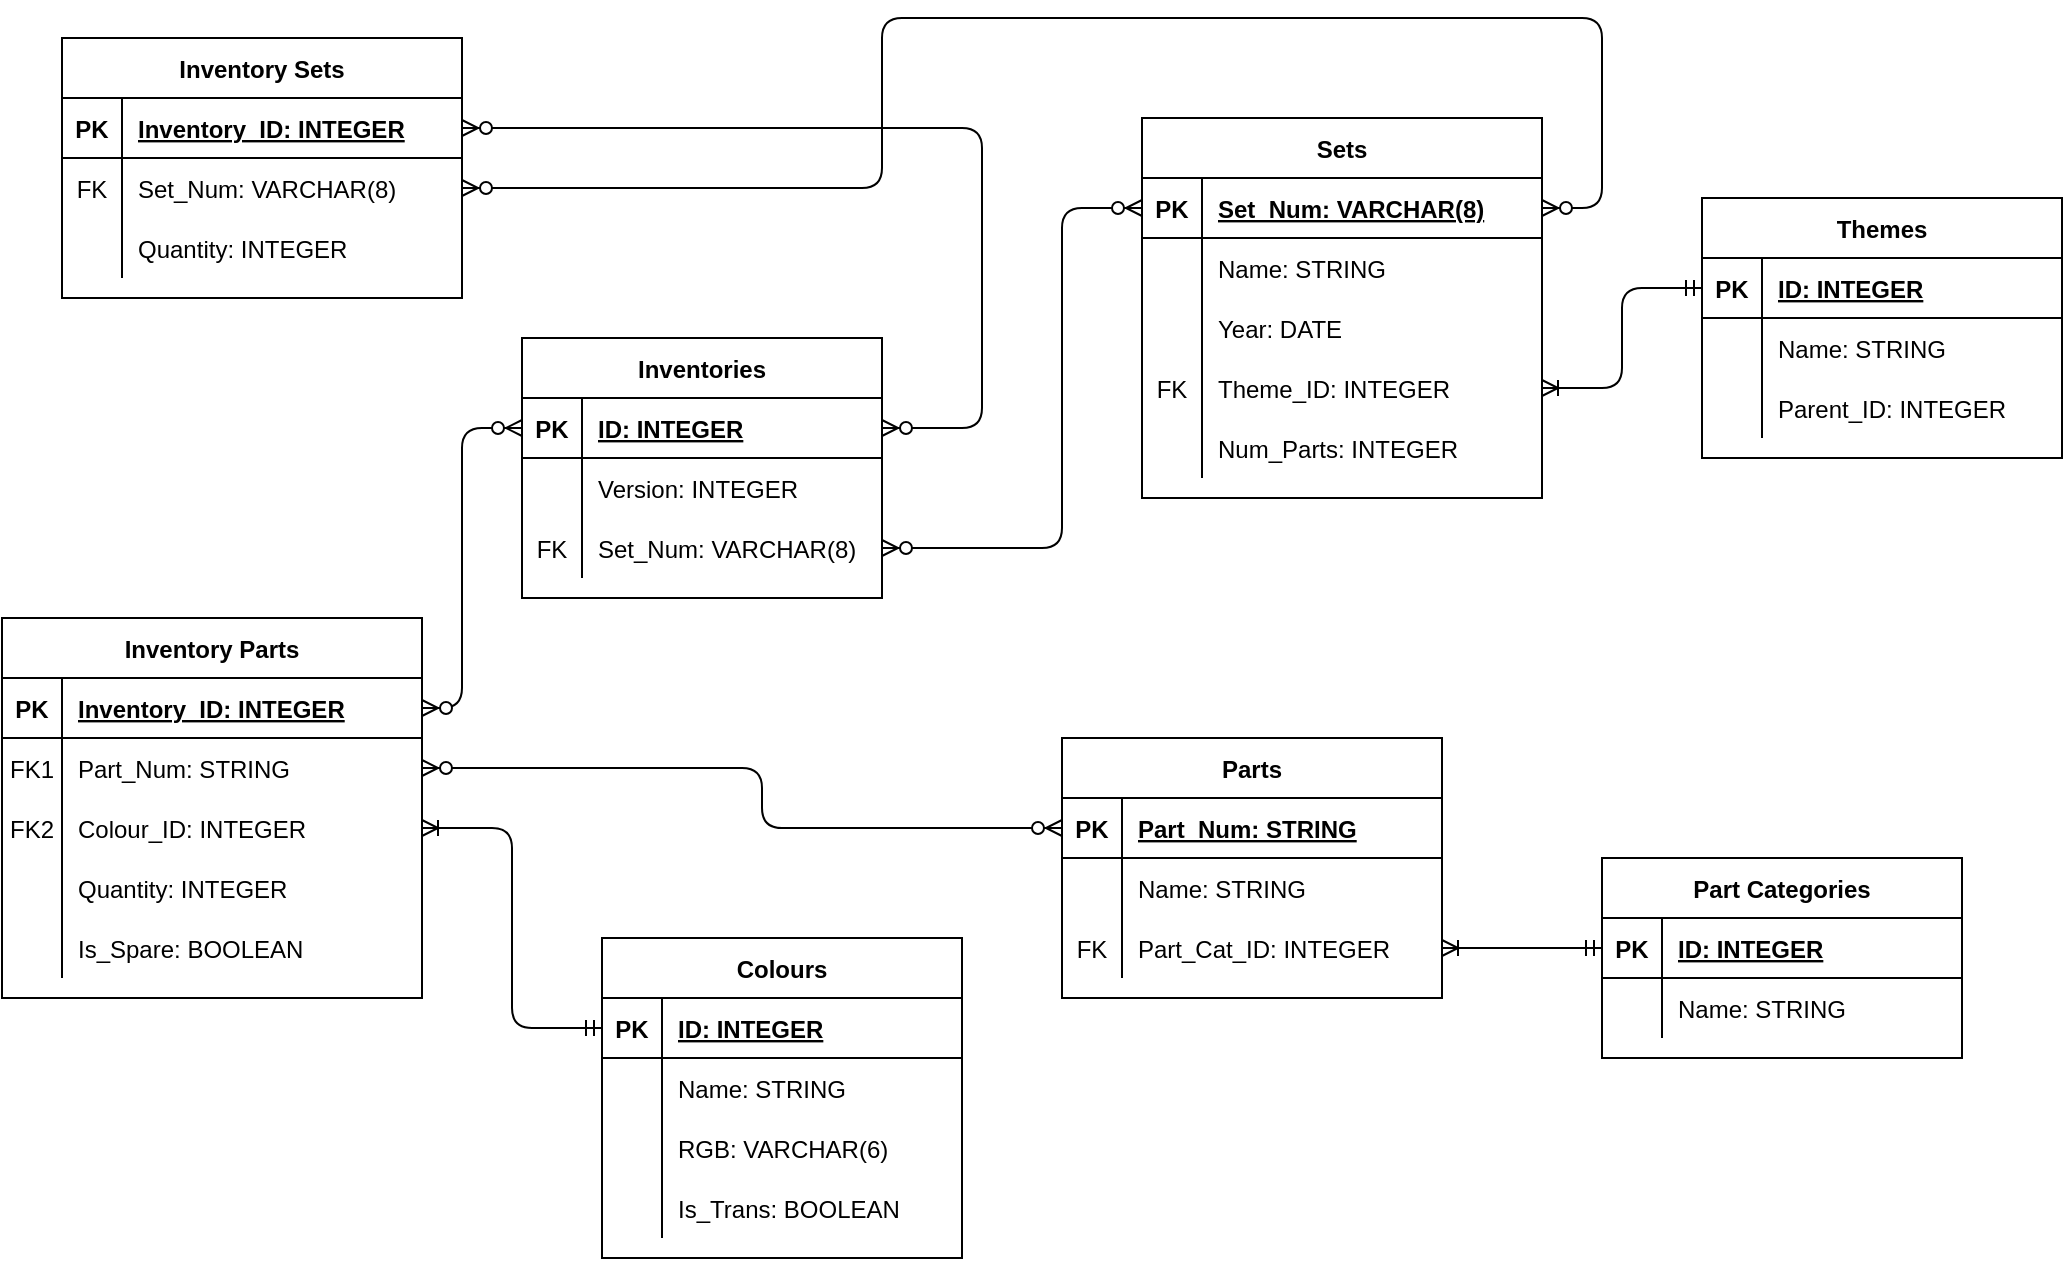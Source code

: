<mxfile version="14.6.11" type="device"><diagram id="R2lEEEUBdFMjLlhIrx00" name="Page-1"><mxGraphModel dx="1748" dy="537" grid="1" gridSize="10" guides="1" tooltips="1" connect="1" arrows="1" fold="1" page="1" pageScale="1" pageWidth="850" pageHeight="1100" math="0" shadow="0" extFonts="Permanent Marker^https://fonts.googleapis.com/css?family=Permanent+Marker"><root><mxCell id="0"/><mxCell id="1" parent="0"/><mxCell id="TgviPemfRog_lID0YPRp-1" value="Inventory Sets" style="shape=table;startSize=30;container=1;collapsible=1;childLayout=tableLayout;fixedRows=1;rowLines=0;fontStyle=1;align=center;resizeLast=1;" parent="1" vertex="1"><mxGeometry x="20" y="20" width="200" height="130" as="geometry"/></mxCell><mxCell id="TgviPemfRog_lID0YPRp-2" value="" style="shape=partialRectangle;collapsible=0;dropTarget=0;pointerEvents=0;fillColor=none;top=0;left=0;bottom=1;right=0;points=[[0,0.5],[1,0.5]];portConstraint=eastwest;" parent="TgviPemfRog_lID0YPRp-1" vertex="1"><mxGeometry y="30" width="200" height="30" as="geometry"/></mxCell><mxCell id="TgviPemfRog_lID0YPRp-3" value="PK" style="shape=partialRectangle;connectable=0;fillColor=none;top=0;left=0;bottom=0;right=0;fontStyle=1;overflow=hidden;" parent="TgviPemfRog_lID0YPRp-2" vertex="1"><mxGeometry width="30" height="30" as="geometry"/></mxCell><mxCell id="TgviPemfRog_lID0YPRp-4" value="Inventory_ID: INTEGER" style="shape=partialRectangle;connectable=0;fillColor=none;top=0;left=0;bottom=0;right=0;align=left;spacingLeft=6;fontStyle=5;overflow=hidden;" parent="TgviPemfRog_lID0YPRp-2" vertex="1"><mxGeometry x="30" width="170" height="30" as="geometry"/></mxCell><mxCell id="TgviPemfRog_lID0YPRp-5" value="" style="shape=partialRectangle;collapsible=0;dropTarget=0;pointerEvents=0;fillColor=none;top=0;left=0;bottom=0;right=0;points=[[0,0.5],[1,0.5]];portConstraint=eastwest;" parent="TgviPemfRog_lID0YPRp-1" vertex="1"><mxGeometry y="60" width="200" height="30" as="geometry"/></mxCell><mxCell id="TgviPemfRog_lID0YPRp-6" value="FK" style="shape=partialRectangle;connectable=0;fillColor=none;top=0;left=0;bottom=0;right=0;editable=1;overflow=hidden;" parent="TgviPemfRog_lID0YPRp-5" vertex="1"><mxGeometry width="30" height="30" as="geometry"/></mxCell><mxCell id="TgviPemfRog_lID0YPRp-7" value="Set_Num: VARCHAR(8)" style="shape=partialRectangle;connectable=0;fillColor=none;top=0;left=0;bottom=0;right=0;align=left;spacingLeft=6;overflow=hidden;" parent="TgviPemfRog_lID0YPRp-5" vertex="1"><mxGeometry x="30" width="170" height="30" as="geometry"/></mxCell><mxCell id="TgviPemfRog_lID0YPRp-8" value="" style="shape=partialRectangle;collapsible=0;dropTarget=0;pointerEvents=0;fillColor=none;top=0;left=0;bottom=0;right=0;points=[[0,0.5],[1,0.5]];portConstraint=eastwest;" parent="TgviPemfRog_lID0YPRp-1" vertex="1"><mxGeometry y="90" width="200" height="30" as="geometry"/></mxCell><mxCell id="TgviPemfRog_lID0YPRp-9" value="" style="shape=partialRectangle;connectable=0;fillColor=none;top=0;left=0;bottom=0;right=0;editable=1;overflow=hidden;" parent="TgviPemfRog_lID0YPRp-8" vertex="1"><mxGeometry width="30" height="30" as="geometry"/></mxCell><mxCell id="TgviPemfRog_lID0YPRp-10" value="Quantity: INTEGER" style="shape=partialRectangle;connectable=0;fillColor=none;top=0;left=0;bottom=0;right=0;align=left;spacingLeft=6;overflow=hidden;" parent="TgviPemfRog_lID0YPRp-8" vertex="1"><mxGeometry x="30" width="170" height="30" as="geometry"/></mxCell><mxCell id="TgviPemfRog_lID0YPRp-14" value="Inventories" style="shape=table;startSize=30;container=1;collapsible=1;childLayout=tableLayout;fixedRows=1;rowLines=0;fontStyle=1;align=center;resizeLast=1;" parent="1" vertex="1"><mxGeometry x="250" y="170" width="180" height="130" as="geometry"/></mxCell><mxCell id="TgviPemfRog_lID0YPRp-15" value="" style="shape=partialRectangle;collapsible=0;dropTarget=0;pointerEvents=0;fillColor=none;top=0;left=0;bottom=1;right=0;points=[[0,0.5],[1,0.5]];portConstraint=eastwest;" parent="TgviPemfRog_lID0YPRp-14" vertex="1"><mxGeometry y="30" width="180" height="30" as="geometry"/></mxCell><mxCell id="TgviPemfRog_lID0YPRp-16" value="PK" style="shape=partialRectangle;connectable=0;fillColor=none;top=0;left=0;bottom=0;right=0;fontStyle=1;overflow=hidden;" parent="TgviPemfRog_lID0YPRp-15" vertex="1"><mxGeometry width="30" height="30" as="geometry"/></mxCell><mxCell id="TgviPemfRog_lID0YPRp-17" value="ID: INTEGER" style="shape=partialRectangle;connectable=0;fillColor=none;top=0;left=0;bottom=0;right=0;align=left;spacingLeft=6;fontStyle=5;overflow=hidden;" parent="TgviPemfRog_lID0YPRp-15" vertex="1"><mxGeometry x="30" width="150" height="30" as="geometry"/></mxCell><mxCell id="TgviPemfRog_lID0YPRp-18" value="" style="shape=partialRectangle;collapsible=0;dropTarget=0;pointerEvents=0;fillColor=none;top=0;left=0;bottom=0;right=0;points=[[0,0.5],[1,0.5]];portConstraint=eastwest;" parent="TgviPemfRog_lID0YPRp-14" vertex="1"><mxGeometry y="60" width="180" height="30" as="geometry"/></mxCell><mxCell id="TgviPemfRog_lID0YPRp-19" value="" style="shape=partialRectangle;connectable=0;fillColor=none;top=0;left=0;bottom=0;right=0;editable=1;overflow=hidden;" parent="TgviPemfRog_lID0YPRp-18" vertex="1"><mxGeometry width="30" height="30" as="geometry"/></mxCell><mxCell id="TgviPemfRog_lID0YPRp-20" value="Version: INTEGER" style="shape=partialRectangle;connectable=0;fillColor=none;top=0;left=0;bottom=0;right=0;align=left;spacingLeft=6;overflow=hidden;" parent="TgviPemfRog_lID0YPRp-18" vertex="1"><mxGeometry x="30" width="150" height="30" as="geometry"/></mxCell><mxCell id="TgviPemfRog_lID0YPRp-21" value="" style="shape=partialRectangle;collapsible=0;dropTarget=0;pointerEvents=0;fillColor=none;top=0;left=0;bottom=0;right=0;points=[[0,0.5],[1,0.5]];portConstraint=eastwest;" parent="TgviPemfRog_lID0YPRp-14" vertex="1"><mxGeometry y="90" width="180" height="30" as="geometry"/></mxCell><mxCell id="TgviPemfRog_lID0YPRp-22" value="FK" style="shape=partialRectangle;connectable=0;fillColor=none;top=0;left=0;bottom=0;right=0;editable=1;overflow=hidden;" parent="TgviPemfRog_lID0YPRp-21" vertex="1"><mxGeometry width="30" height="30" as="geometry"/></mxCell><mxCell id="TgviPemfRog_lID0YPRp-23" value="Set_Num: VARCHAR(8)" style="shape=partialRectangle;connectable=0;fillColor=none;top=0;left=0;bottom=0;right=0;align=left;spacingLeft=6;overflow=hidden;" parent="TgviPemfRog_lID0YPRp-21" vertex="1"><mxGeometry x="30" width="150" height="30" as="geometry"/></mxCell><mxCell id="TgviPemfRog_lID0YPRp-24" value="Sets" style="shape=table;startSize=30;container=1;collapsible=1;childLayout=tableLayout;fixedRows=1;rowLines=0;fontStyle=1;align=center;resizeLast=1;" parent="1" vertex="1"><mxGeometry x="560" y="60" width="200" height="190" as="geometry"/></mxCell><mxCell id="TgviPemfRog_lID0YPRp-25" value="" style="shape=partialRectangle;collapsible=0;dropTarget=0;pointerEvents=0;fillColor=none;top=0;left=0;bottom=1;right=0;points=[[0,0.5],[1,0.5]];portConstraint=eastwest;" parent="TgviPemfRog_lID0YPRp-24" vertex="1"><mxGeometry y="30" width="200" height="30" as="geometry"/></mxCell><mxCell id="TgviPemfRog_lID0YPRp-26" value="PK" style="shape=partialRectangle;connectable=0;fillColor=none;top=0;left=0;bottom=0;right=0;fontStyle=1;overflow=hidden;" parent="TgviPemfRog_lID0YPRp-25" vertex="1"><mxGeometry width="30" height="30" as="geometry"/></mxCell><mxCell id="TgviPemfRog_lID0YPRp-27" value="Set_Num: VARCHAR(8)" style="shape=partialRectangle;connectable=0;fillColor=none;top=0;left=0;bottom=0;right=0;align=left;spacingLeft=6;fontStyle=5;overflow=hidden;" parent="TgviPemfRog_lID0YPRp-25" vertex="1"><mxGeometry x="30" width="170" height="30" as="geometry"/></mxCell><mxCell id="TgviPemfRog_lID0YPRp-28" value="" style="shape=partialRectangle;collapsible=0;dropTarget=0;pointerEvents=0;fillColor=none;top=0;left=0;bottom=0;right=0;points=[[0,0.5],[1,0.5]];portConstraint=eastwest;" parent="TgviPemfRog_lID0YPRp-24" vertex="1"><mxGeometry y="60" width="200" height="30" as="geometry"/></mxCell><mxCell id="TgviPemfRog_lID0YPRp-29" value="" style="shape=partialRectangle;connectable=0;fillColor=none;top=0;left=0;bottom=0;right=0;editable=1;overflow=hidden;" parent="TgviPemfRog_lID0YPRp-28" vertex="1"><mxGeometry width="30" height="30" as="geometry"/></mxCell><mxCell id="TgviPemfRog_lID0YPRp-30" value="Name: STRING" style="shape=partialRectangle;connectable=0;fillColor=none;top=0;left=0;bottom=0;right=0;align=left;spacingLeft=6;overflow=hidden;" parent="TgviPemfRog_lID0YPRp-28" vertex="1"><mxGeometry x="30" width="170" height="30" as="geometry"/></mxCell><mxCell id="TgviPemfRog_lID0YPRp-31" value="" style="shape=partialRectangle;collapsible=0;dropTarget=0;pointerEvents=0;fillColor=none;top=0;left=0;bottom=0;right=0;points=[[0,0.5],[1,0.5]];portConstraint=eastwest;" parent="TgviPemfRog_lID0YPRp-24" vertex="1"><mxGeometry y="90" width="200" height="30" as="geometry"/></mxCell><mxCell id="TgviPemfRog_lID0YPRp-32" value="" style="shape=partialRectangle;connectable=0;fillColor=none;top=0;left=0;bottom=0;right=0;editable=1;overflow=hidden;" parent="TgviPemfRog_lID0YPRp-31" vertex="1"><mxGeometry width="30" height="30" as="geometry"/></mxCell><mxCell id="TgviPemfRog_lID0YPRp-33" value="Year: DATE" style="shape=partialRectangle;connectable=0;fillColor=none;top=0;left=0;bottom=0;right=0;align=left;spacingLeft=6;overflow=hidden;" parent="TgviPemfRog_lID0YPRp-31" vertex="1"><mxGeometry x="30" width="170" height="30" as="geometry"/></mxCell><mxCell id="TgviPemfRog_lID0YPRp-34" value="" style="shape=partialRectangle;collapsible=0;dropTarget=0;pointerEvents=0;fillColor=none;top=0;left=0;bottom=0;right=0;points=[[0,0.5],[1,0.5]];portConstraint=eastwest;" parent="TgviPemfRog_lID0YPRp-24" vertex="1"><mxGeometry y="120" width="200" height="30" as="geometry"/></mxCell><mxCell id="TgviPemfRog_lID0YPRp-35" value="FK" style="shape=partialRectangle;connectable=0;fillColor=none;top=0;left=0;bottom=0;right=0;editable=1;overflow=hidden;" parent="TgviPemfRog_lID0YPRp-34" vertex="1"><mxGeometry width="30" height="30" as="geometry"/></mxCell><mxCell id="TgviPemfRog_lID0YPRp-36" value="Theme_ID: INTEGER" style="shape=partialRectangle;connectable=0;fillColor=none;top=0;left=0;bottom=0;right=0;align=left;spacingLeft=6;overflow=hidden;" parent="TgviPemfRog_lID0YPRp-34" vertex="1"><mxGeometry x="30" width="170" height="30" as="geometry"/></mxCell><mxCell id="TgviPemfRog_lID0YPRp-37" value="" style="shape=partialRectangle;collapsible=0;dropTarget=0;pointerEvents=0;fillColor=none;top=0;left=0;bottom=0;right=0;points=[[0,0.5],[1,0.5]];portConstraint=eastwest;" parent="TgviPemfRog_lID0YPRp-24" vertex="1"><mxGeometry y="150" width="200" height="30" as="geometry"/></mxCell><mxCell id="TgviPemfRog_lID0YPRp-38" value="" style="shape=partialRectangle;connectable=0;fillColor=none;top=0;left=0;bottom=0;right=0;editable=1;overflow=hidden;" parent="TgviPemfRog_lID0YPRp-37" vertex="1"><mxGeometry width="30" height="30" as="geometry"/></mxCell><mxCell id="TgviPemfRog_lID0YPRp-39" value="Num_Parts: INTEGER" style="shape=partialRectangle;connectable=0;fillColor=none;top=0;left=0;bottom=0;right=0;align=left;spacingLeft=6;overflow=hidden;" parent="TgviPemfRog_lID0YPRp-37" vertex="1"><mxGeometry x="30" width="170" height="30" as="geometry"/></mxCell><mxCell id="TgviPemfRog_lID0YPRp-40" value="Themes" style="shape=table;startSize=30;container=1;collapsible=1;childLayout=tableLayout;fixedRows=1;rowLines=0;fontStyle=1;align=center;resizeLast=1;" parent="1" vertex="1"><mxGeometry x="840" y="100" width="180" height="130" as="geometry"/></mxCell><mxCell id="TgviPemfRog_lID0YPRp-41" value="" style="shape=partialRectangle;collapsible=0;dropTarget=0;pointerEvents=0;fillColor=none;top=0;left=0;bottom=1;right=0;points=[[0,0.5],[1,0.5]];portConstraint=eastwest;" parent="TgviPemfRog_lID0YPRp-40" vertex="1"><mxGeometry y="30" width="180" height="30" as="geometry"/></mxCell><mxCell id="TgviPemfRog_lID0YPRp-42" value="PK" style="shape=partialRectangle;connectable=0;fillColor=none;top=0;left=0;bottom=0;right=0;fontStyle=1;overflow=hidden;" parent="TgviPemfRog_lID0YPRp-41" vertex="1"><mxGeometry width="30" height="30" as="geometry"/></mxCell><mxCell id="TgviPemfRog_lID0YPRp-43" value="ID: INTEGER" style="shape=partialRectangle;connectable=0;fillColor=none;top=0;left=0;bottom=0;right=0;align=left;spacingLeft=6;fontStyle=5;overflow=hidden;" parent="TgviPemfRog_lID0YPRp-41" vertex="1"><mxGeometry x="30" width="150" height="30" as="geometry"/></mxCell><mxCell id="TgviPemfRog_lID0YPRp-44" value="" style="shape=partialRectangle;collapsible=0;dropTarget=0;pointerEvents=0;fillColor=none;top=0;left=0;bottom=0;right=0;points=[[0,0.5],[1,0.5]];portConstraint=eastwest;" parent="TgviPemfRog_lID0YPRp-40" vertex="1"><mxGeometry y="60" width="180" height="30" as="geometry"/></mxCell><mxCell id="TgviPemfRog_lID0YPRp-45" value="" style="shape=partialRectangle;connectable=0;fillColor=none;top=0;left=0;bottom=0;right=0;editable=1;overflow=hidden;" parent="TgviPemfRog_lID0YPRp-44" vertex="1"><mxGeometry width="30" height="30" as="geometry"/></mxCell><mxCell id="TgviPemfRog_lID0YPRp-46" value="Name: STRING" style="shape=partialRectangle;connectable=0;fillColor=none;top=0;left=0;bottom=0;right=0;align=left;spacingLeft=6;overflow=hidden;" parent="TgviPemfRog_lID0YPRp-44" vertex="1"><mxGeometry x="30" width="150" height="30" as="geometry"/></mxCell><mxCell id="TgviPemfRog_lID0YPRp-47" value="" style="shape=partialRectangle;collapsible=0;dropTarget=0;pointerEvents=0;fillColor=none;top=0;left=0;bottom=0;right=0;points=[[0,0.5],[1,0.5]];portConstraint=eastwest;" parent="TgviPemfRog_lID0YPRp-40" vertex="1"><mxGeometry y="90" width="180" height="30" as="geometry"/></mxCell><mxCell id="TgviPemfRog_lID0YPRp-48" value="" style="shape=partialRectangle;connectable=0;fillColor=none;top=0;left=0;bottom=0;right=0;editable=1;overflow=hidden;" parent="TgviPemfRog_lID0YPRp-47" vertex="1"><mxGeometry width="30" height="30" as="geometry"/></mxCell><mxCell id="TgviPemfRog_lID0YPRp-49" value="Parent_ID: INTEGER" style="shape=partialRectangle;connectable=0;fillColor=none;top=0;left=0;bottom=0;right=0;align=left;spacingLeft=6;overflow=hidden;" parent="TgviPemfRog_lID0YPRp-47" vertex="1"><mxGeometry x="30" width="150" height="30" as="geometry"/></mxCell><mxCell id="TgviPemfRog_lID0YPRp-50" value="Inventory Parts" style="shape=table;startSize=30;container=1;collapsible=1;childLayout=tableLayout;fixedRows=1;rowLines=0;fontStyle=1;align=center;resizeLast=1;" parent="1" vertex="1"><mxGeometry x="-10" y="310" width="210" height="190" as="geometry"/></mxCell><mxCell id="TgviPemfRog_lID0YPRp-51" value="" style="shape=partialRectangle;collapsible=0;dropTarget=0;pointerEvents=0;fillColor=none;top=0;left=0;bottom=1;right=0;points=[[0,0.5],[1,0.5]];portConstraint=eastwest;" parent="TgviPemfRog_lID0YPRp-50" vertex="1"><mxGeometry y="30" width="210" height="30" as="geometry"/></mxCell><mxCell id="TgviPemfRog_lID0YPRp-52" value="PK" style="shape=partialRectangle;connectable=0;fillColor=none;top=0;left=0;bottom=0;right=0;fontStyle=1;overflow=hidden;" parent="TgviPemfRog_lID0YPRp-51" vertex="1"><mxGeometry width="30" height="30" as="geometry"/></mxCell><mxCell id="TgviPemfRog_lID0YPRp-53" value="Inventory_ID: INTEGER" style="shape=partialRectangle;connectable=0;fillColor=none;top=0;left=0;bottom=0;right=0;align=left;spacingLeft=6;fontStyle=5;overflow=hidden;" parent="TgviPemfRog_lID0YPRp-51" vertex="1"><mxGeometry x="30" width="180" height="30" as="geometry"/></mxCell><mxCell id="TgviPemfRog_lID0YPRp-54" value="" style="shape=partialRectangle;collapsible=0;dropTarget=0;pointerEvents=0;fillColor=none;top=0;left=0;bottom=0;right=0;points=[[0,0.5],[1,0.5]];portConstraint=eastwest;" parent="TgviPemfRog_lID0YPRp-50" vertex="1"><mxGeometry y="60" width="210" height="30" as="geometry"/></mxCell><mxCell id="TgviPemfRog_lID0YPRp-55" value="FK1" style="shape=partialRectangle;connectable=0;fillColor=none;top=0;left=0;bottom=0;right=0;editable=1;overflow=hidden;" parent="TgviPemfRog_lID0YPRp-54" vertex="1"><mxGeometry width="30" height="30" as="geometry"/></mxCell><mxCell id="TgviPemfRog_lID0YPRp-56" value="Part_Num: STRING" style="shape=partialRectangle;connectable=0;fillColor=none;top=0;left=0;bottom=0;right=0;align=left;spacingLeft=6;overflow=hidden;" parent="TgviPemfRog_lID0YPRp-54" vertex="1"><mxGeometry x="30" width="180" height="30" as="geometry"/></mxCell><mxCell id="TgviPemfRog_lID0YPRp-57" value="" style="shape=partialRectangle;collapsible=0;dropTarget=0;pointerEvents=0;fillColor=none;top=0;left=0;bottom=0;right=0;points=[[0,0.5],[1,0.5]];portConstraint=eastwest;" parent="TgviPemfRog_lID0YPRp-50" vertex="1"><mxGeometry y="90" width="210" height="30" as="geometry"/></mxCell><mxCell id="TgviPemfRog_lID0YPRp-58" value="FK2" style="shape=partialRectangle;connectable=0;fillColor=none;top=0;left=0;bottom=0;right=0;editable=1;overflow=hidden;" parent="TgviPemfRog_lID0YPRp-57" vertex="1"><mxGeometry width="30" height="30" as="geometry"/></mxCell><mxCell id="TgviPemfRog_lID0YPRp-59" value="Colour_ID: INTEGER" style="shape=partialRectangle;connectable=0;fillColor=none;top=0;left=0;bottom=0;right=0;align=left;spacingLeft=6;overflow=hidden;" parent="TgviPemfRog_lID0YPRp-57" vertex="1"><mxGeometry x="30" width="180" height="30" as="geometry"/></mxCell><mxCell id="TgviPemfRog_lID0YPRp-60" value="" style="shape=partialRectangle;collapsible=0;dropTarget=0;pointerEvents=0;fillColor=none;top=0;left=0;bottom=0;right=0;points=[[0,0.5],[1,0.5]];portConstraint=eastwest;" parent="TgviPemfRog_lID0YPRp-50" vertex="1"><mxGeometry y="120" width="210" height="30" as="geometry"/></mxCell><mxCell id="TgviPemfRog_lID0YPRp-61" value="" style="shape=partialRectangle;connectable=0;fillColor=none;top=0;left=0;bottom=0;right=0;editable=1;overflow=hidden;" parent="TgviPemfRog_lID0YPRp-60" vertex="1"><mxGeometry width="30" height="30" as="geometry"/></mxCell><mxCell id="TgviPemfRog_lID0YPRp-62" value="Quantity: INTEGER" style="shape=partialRectangle;connectable=0;fillColor=none;top=0;left=0;bottom=0;right=0;align=left;spacingLeft=6;overflow=hidden;" parent="TgviPemfRog_lID0YPRp-60" vertex="1"><mxGeometry x="30" width="180" height="30" as="geometry"/></mxCell><mxCell id="TgviPemfRog_lID0YPRp-63" value="" style="shape=partialRectangle;collapsible=0;dropTarget=0;pointerEvents=0;fillColor=none;top=0;left=0;bottom=0;right=0;points=[[0,0.5],[1,0.5]];portConstraint=eastwest;" parent="TgviPemfRog_lID0YPRp-50" vertex="1"><mxGeometry y="150" width="210" height="30" as="geometry"/></mxCell><mxCell id="TgviPemfRog_lID0YPRp-64" value="" style="shape=partialRectangle;connectable=0;fillColor=none;top=0;left=0;bottom=0;right=0;editable=1;overflow=hidden;" parent="TgviPemfRog_lID0YPRp-63" vertex="1"><mxGeometry width="30" height="30" as="geometry"/></mxCell><mxCell id="TgviPemfRog_lID0YPRp-65" value="Is_Spare: BOOLEAN" style="shape=partialRectangle;connectable=0;fillColor=none;top=0;left=0;bottom=0;right=0;align=left;spacingLeft=6;overflow=hidden;" parent="TgviPemfRog_lID0YPRp-63" vertex="1"><mxGeometry x="30" width="180" height="30" as="geometry"/></mxCell><mxCell id="TgviPemfRog_lID0YPRp-66" value="Colours" style="shape=table;startSize=30;container=1;collapsible=1;childLayout=tableLayout;fixedRows=1;rowLines=0;fontStyle=1;align=center;resizeLast=1;" parent="1" vertex="1"><mxGeometry x="290" y="470" width="180" height="160" as="geometry"/></mxCell><mxCell id="TgviPemfRog_lID0YPRp-67" value="" style="shape=partialRectangle;collapsible=0;dropTarget=0;pointerEvents=0;fillColor=none;top=0;left=0;bottom=1;right=0;points=[[0,0.5],[1,0.5]];portConstraint=eastwest;" parent="TgviPemfRog_lID0YPRp-66" vertex="1"><mxGeometry y="30" width="180" height="30" as="geometry"/></mxCell><mxCell id="TgviPemfRog_lID0YPRp-68" value="PK" style="shape=partialRectangle;connectable=0;fillColor=none;top=0;left=0;bottom=0;right=0;fontStyle=1;overflow=hidden;" parent="TgviPemfRog_lID0YPRp-67" vertex="1"><mxGeometry width="30" height="30" as="geometry"/></mxCell><mxCell id="TgviPemfRog_lID0YPRp-69" value="ID: INTEGER" style="shape=partialRectangle;connectable=0;fillColor=none;top=0;left=0;bottom=0;right=0;align=left;spacingLeft=6;fontStyle=5;overflow=hidden;" parent="TgviPemfRog_lID0YPRp-67" vertex="1"><mxGeometry x="30" width="150" height="30" as="geometry"/></mxCell><mxCell id="TgviPemfRog_lID0YPRp-70" value="" style="shape=partialRectangle;collapsible=0;dropTarget=0;pointerEvents=0;fillColor=none;top=0;left=0;bottom=0;right=0;points=[[0,0.5],[1,0.5]];portConstraint=eastwest;" parent="TgviPemfRog_lID0YPRp-66" vertex="1"><mxGeometry y="60" width="180" height="30" as="geometry"/></mxCell><mxCell id="TgviPemfRog_lID0YPRp-71" value="" style="shape=partialRectangle;connectable=0;fillColor=none;top=0;left=0;bottom=0;right=0;editable=1;overflow=hidden;" parent="TgviPemfRog_lID0YPRp-70" vertex="1"><mxGeometry width="30" height="30" as="geometry"/></mxCell><mxCell id="TgviPemfRog_lID0YPRp-72" value="Name: STRING" style="shape=partialRectangle;connectable=0;fillColor=none;top=0;left=0;bottom=0;right=0;align=left;spacingLeft=6;overflow=hidden;" parent="TgviPemfRog_lID0YPRp-70" vertex="1"><mxGeometry x="30" width="150" height="30" as="geometry"/></mxCell><mxCell id="TgviPemfRog_lID0YPRp-73" value="" style="shape=partialRectangle;collapsible=0;dropTarget=0;pointerEvents=0;fillColor=none;top=0;left=0;bottom=0;right=0;points=[[0,0.5],[1,0.5]];portConstraint=eastwest;" parent="TgviPemfRog_lID0YPRp-66" vertex="1"><mxGeometry y="90" width="180" height="30" as="geometry"/></mxCell><mxCell id="TgviPemfRog_lID0YPRp-74" value="" style="shape=partialRectangle;connectable=0;fillColor=none;top=0;left=0;bottom=0;right=0;editable=1;overflow=hidden;" parent="TgviPemfRog_lID0YPRp-73" vertex="1"><mxGeometry width="30" height="30" as="geometry"/></mxCell><mxCell id="TgviPemfRog_lID0YPRp-75" value="RGB: VARCHAR(6)" style="shape=partialRectangle;connectable=0;fillColor=none;top=0;left=0;bottom=0;right=0;align=left;spacingLeft=6;overflow=hidden;" parent="TgviPemfRog_lID0YPRp-73" vertex="1"><mxGeometry x="30" width="150" height="30" as="geometry"/></mxCell><mxCell id="TgviPemfRog_lID0YPRp-76" value="" style="shape=partialRectangle;collapsible=0;dropTarget=0;pointerEvents=0;fillColor=none;top=0;left=0;bottom=0;right=0;points=[[0,0.5],[1,0.5]];portConstraint=eastwest;" parent="TgviPemfRog_lID0YPRp-66" vertex="1"><mxGeometry y="120" width="180" height="30" as="geometry"/></mxCell><mxCell id="TgviPemfRog_lID0YPRp-77" value="" style="shape=partialRectangle;connectable=0;fillColor=none;top=0;left=0;bottom=0;right=0;editable=1;overflow=hidden;" parent="TgviPemfRog_lID0YPRp-76" vertex="1"><mxGeometry width="30" height="30" as="geometry"/></mxCell><mxCell id="TgviPemfRog_lID0YPRp-78" value="Is_Trans: BOOLEAN" style="shape=partialRectangle;connectable=0;fillColor=none;top=0;left=0;bottom=0;right=0;align=left;spacingLeft=6;overflow=hidden;" parent="TgviPemfRog_lID0YPRp-76" vertex="1"><mxGeometry x="30" width="150" height="30" as="geometry"/></mxCell><mxCell id="TgviPemfRog_lID0YPRp-85" value="Parts" style="shape=table;startSize=30;container=1;collapsible=1;childLayout=tableLayout;fixedRows=1;rowLines=0;fontStyle=1;align=center;resizeLast=1;" parent="1" vertex="1"><mxGeometry x="520" y="370" width="190" height="130" as="geometry"/></mxCell><mxCell id="TgviPemfRog_lID0YPRp-86" value="" style="shape=partialRectangle;collapsible=0;dropTarget=0;pointerEvents=0;fillColor=none;top=0;left=0;bottom=1;right=0;points=[[0,0.5],[1,0.5]];portConstraint=eastwest;" parent="TgviPemfRog_lID0YPRp-85" vertex="1"><mxGeometry y="30" width="190" height="30" as="geometry"/></mxCell><mxCell id="TgviPemfRog_lID0YPRp-87" value="PK" style="shape=partialRectangle;connectable=0;fillColor=none;top=0;left=0;bottom=0;right=0;fontStyle=1;overflow=hidden;" parent="TgviPemfRog_lID0YPRp-86" vertex="1"><mxGeometry width="30" height="30" as="geometry"/></mxCell><mxCell id="TgviPemfRog_lID0YPRp-88" value="Part_Num: STRING" style="shape=partialRectangle;connectable=0;fillColor=none;top=0;left=0;bottom=0;right=0;align=left;spacingLeft=6;fontStyle=5;overflow=hidden;" parent="TgviPemfRog_lID0YPRp-86" vertex="1"><mxGeometry x="30" width="160" height="30" as="geometry"/></mxCell><mxCell id="TgviPemfRog_lID0YPRp-89" value="" style="shape=partialRectangle;collapsible=0;dropTarget=0;pointerEvents=0;fillColor=none;top=0;left=0;bottom=0;right=0;points=[[0,0.5],[1,0.5]];portConstraint=eastwest;" parent="TgviPemfRog_lID0YPRp-85" vertex="1"><mxGeometry y="60" width="190" height="30" as="geometry"/></mxCell><mxCell id="TgviPemfRog_lID0YPRp-90" value="" style="shape=partialRectangle;connectable=0;fillColor=none;top=0;left=0;bottom=0;right=0;editable=1;overflow=hidden;" parent="TgviPemfRog_lID0YPRp-89" vertex="1"><mxGeometry width="30" height="30" as="geometry"/></mxCell><mxCell id="TgviPemfRog_lID0YPRp-91" value="Name: STRING" style="shape=partialRectangle;connectable=0;fillColor=none;top=0;left=0;bottom=0;right=0;align=left;spacingLeft=6;overflow=hidden;" parent="TgviPemfRog_lID0YPRp-89" vertex="1"><mxGeometry x="30" width="160" height="30" as="geometry"/></mxCell><mxCell id="TgviPemfRog_lID0YPRp-92" value="" style="shape=partialRectangle;collapsible=0;dropTarget=0;pointerEvents=0;fillColor=none;top=0;left=0;bottom=0;right=0;points=[[0,0.5],[1,0.5]];portConstraint=eastwest;" parent="TgviPemfRog_lID0YPRp-85" vertex="1"><mxGeometry y="90" width="190" height="30" as="geometry"/></mxCell><mxCell id="TgviPemfRog_lID0YPRp-93" value="FK" style="shape=partialRectangle;connectable=0;fillColor=none;top=0;left=0;bottom=0;right=0;editable=1;overflow=hidden;" parent="TgviPemfRog_lID0YPRp-92" vertex="1"><mxGeometry width="30" height="30" as="geometry"/></mxCell><mxCell id="TgviPemfRog_lID0YPRp-94" value="Part_Cat_ID: INTEGER" style="shape=partialRectangle;connectable=0;fillColor=none;top=0;left=0;bottom=0;right=0;align=left;spacingLeft=6;overflow=hidden;" parent="TgviPemfRog_lID0YPRp-92" vertex="1"><mxGeometry x="30" width="160" height="30" as="geometry"/></mxCell><mxCell id="TgviPemfRog_lID0YPRp-101" value="Part Categories" style="shape=table;startSize=30;container=1;collapsible=1;childLayout=tableLayout;fixedRows=1;rowLines=0;fontStyle=1;align=center;resizeLast=1;" parent="1" vertex="1"><mxGeometry x="790" y="430" width="180" height="100" as="geometry"/></mxCell><mxCell id="TgviPemfRog_lID0YPRp-102" value="" style="shape=partialRectangle;collapsible=0;dropTarget=0;pointerEvents=0;fillColor=none;top=0;left=0;bottom=1;right=0;points=[[0,0.5],[1,0.5]];portConstraint=eastwest;" parent="TgviPemfRog_lID0YPRp-101" vertex="1"><mxGeometry y="30" width="180" height="30" as="geometry"/></mxCell><mxCell id="TgviPemfRog_lID0YPRp-103" value="PK" style="shape=partialRectangle;connectable=0;fillColor=none;top=0;left=0;bottom=0;right=0;fontStyle=1;overflow=hidden;" parent="TgviPemfRog_lID0YPRp-102" vertex="1"><mxGeometry width="30" height="30" as="geometry"/></mxCell><mxCell id="TgviPemfRog_lID0YPRp-104" value="ID: INTEGER" style="shape=partialRectangle;connectable=0;fillColor=none;top=0;left=0;bottom=0;right=0;align=left;spacingLeft=6;fontStyle=5;overflow=hidden;" parent="TgviPemfRog_lID0YPRp-102" vertex="1"><mxGeometry x="30" width="150" height="30" as="geometry"/></mxCell><mxCell id="TgviPemfRog_lID0YPRp-105" value="" style="shape=partialRectangle;collapsible=0;dropTarget=0;pointerEvents=0;fillColor=none;top=0;left=0;bottom=0;right=0;points=[[0,0.5],[1,0.5]];portConstraint=eastwest;" parent="TgviPemfRog_lID0YPRp-101" vertex="1"><mxGeometry y="60" width="180" height="30" as="geometry"/></mxCell><mxCell id="TgviPemfRog_lID0YPRp-106" value="" style="shape=partialRectangle;connectable=0;fillColor=none;top=0;left=0;bottom=0;right=0;editable=1;overflow=hidden;" parent="TgviPemfRog_lID0YPRp-105" vertex="1"><mxGeometry width="30" height="30" as="geometry"/></mxCell><mxCell id="TgviPemfRog_lID0YPRp-107" value="Name: STRING" style="shape=partialRectangle;connectable=0;fillColor=none;top=0;left=0;bottom=0;right=0;align=left;spacingLeft=6;overflow=hidden;" parent="TgviPemfRog_lID0YPRp-105" vertex="1"><mxGeometry x="30" width="150" height="30" as="geometry"/></mxCell><mxCell id="TgviPemfRog_lID0YPRp-122" value="" style="edgeStyle=orthogonalEdgeStyle;fontSize=12;html=1;endArrow=ERoneToMany;startArrow=ERmandOne;entryX=1;entryY=0.5;entryDx=0;entryDy=0;exitX=0;exitY=0.5;exitDx=0;exitDy=0;" parent="1" source="TgviPemfRog_lID0YPRp-41" target="TgviPemfRog_lID0YPRp-34" edge="1"><mxGeometry width="100" height="100" relative="1" as="geometry"><mxPoint x="700" y="270" as="sourcePoint"/><mxPoint x="800" y="170" as="targetPoint"/></mxGeometry></mxCell><mxCell id="TgviPemfRog_lID0YPRp-125" value="" style="edgeStyle=orthogonalEdgeStyle;fontSize=12;html=1;endArrow=ERzeroToMany;endFill=1;startArrow=ERzeroToMany;entryX=0;entryY=0.5;entryDx=0;entryDy=0;exitX=1;exitY=0.5;exitDx=0;exitDy=0;" parent="1" source="TgviPemfRog_lID0YPRp-21" target="TgviPemfRog_lID0YPRp-25" edge="1"><mxGeometry width="100" height="100" relative="1" as="geometry"><mxPoint x="500" y="350" as="sourcePoint"/><mxPoint x="600" y="250" as="targetPoint"/><Array as="points"><mxPoint x="520" y="275"/><mxPoint x="520" y="105"/></Array></mxGeometry></mxCell><mxCell id="TgviPemfRog_lID0YPRp-126" value="" style="edgeStyle=orthogonalEdgeStyle;fontSize=12;html=1;endArrow=ERzeroToMany;endFill=1;startArrow=ERzeroToMany;entryX=1;entryY=0.5;entryDx=0;entryDy=0;exitX=1;exitY=0.5;exitDx=0;exitDy=0;" parent="1" source="TgviPemfRog_lID0YPRp-5" target="TgviPemfRog_lID0YPRp-25" edge="1"><mxGeometry width="100" height="100" relative="1" as="geometry"><mxPoint x="270" y="120" as="sourcePoint"/><mxPoint x="350" y="-50" as="targetPoint"/><Array as="points"><mxPoint x="430" y="95"/><mxPoint x="430" y="10"/><mxPoint x="790" y="10"/><mxPoint x="790" y="105"/></Array></mxGeometry></mxCell><mxCell id="TgviPemfRog_lID0YPRp-127" value="" style="edgeStyle=orthogonalEdgeStyle;fontSize=12;html=1;endArrow=ERzeroToMany;endFill=1;startArrow=ERzeroToMany;entryX=1;entryY=0.5;entryDx=0;entryDy=0;exitX=1;exitY=0.5;exitDx=0;exitDy=0;" parent="1" source="TgviPemfRog_lID0YPRp-15" target="TgviPemfRog_lID0YPRp-2" edge="1"><mxGeometry width="100" height="100" relative="1" as="geometry"><mxPoint x="170" y="285" as="sourcePoint"/><mxPoint x="250" y="115" as="targetPoint"/><Array as="points"><mxPoint x="480" y="215"/><mxPoint x="480" y="65"/></Array></mxGeometry></mxCell><mxCell id="TgviPemfRog_lID0YPRp-128" value="" style="edgeStyle=orthogonalEdgeStyle;fontSize=12;html=1;endArrow=ERzeroToMany;endFill=1;startArrow=ERzeroToMany;entryX=0;entryY=0.5;entryDx=0;entryDy=0;exitX=1;exitY=0.5;exitDx=0;exitDy=0;" parent="1" source="TgviPemfRog_lID0YPRp-51" target="TgviPemfRog_lID0YPRp-15" edge="1"><mxGeometry width="100" height="100" relative="1" as="geometry"><mxPoint x="374.93" y="369.93" as="sourcePoint"/><mxPoint x="144.93" y="219.93" as="targetPoint"/><Array as="points"><mxPoint x="220" y="355"/><mxPoint x="220" y="215"/></Array></mxGeometry></mxCell><mxCell id="TgviPemfRog_lID0YPRp-129" value="" style="edgeStyle=orthogonalEdgeStyle;fontSize=12;html=1;endArrow=ERoneToMany;startArrow=ERmandOne;entryX=1;entryY=0.5;entryDx=0;entryDy=0;exitX=0;exitY=0.5;exitDx=0;exitDy=0;" parent="1" source="TgviPemfRog_lID0YPRp-67" target="TgviPemfRog_lID0YPRp-57" edge="1"><mxGeometry width="100" height="100" relative="1" as="geometry"><mxPoint x="250" y="570" as="sourcePoint"/><mxPoint x="150" y="620" as="targetPoint"/></mxGeometry></mxCell><mxCell id="TgviPemfRog_lID0YPRp-130" value="" style="edgeStyle=orthogonalEdgeStyle;fontSize=12;html=1;endArrow=ERoneToMany;startArrow=ERmandOne;entryX=1;entryY=0.5;entryDx=0;entryDy=0;exitX=0;exitY=0.5;exitDx=0;exitDy=0;" parent="1" source="TgviPemfRog_lID0YPRp-102" target="TgviPemfRog_lID0YPRp-92" edge="1"><mxGeometry width="100" height="100" relative="1" as="geometry"><mxPoint x="860" y="600" as="sourcePoint"/><mxPoint x="770" y="500" as="targetPoint"/></mxGeometry></mxCell><mxCell id="TgviPemfRog_lID0YPRp-131" value="" style="edgeStyle=orthogonalEdgeStyle;fontSize=12;html=1;endArrow=ERzeroToMany;endFill=1;startArrow=ERzeroToMany;entryX=0;entryY=0.5;entryDx=0;entryDy=0;exitX=1;exitY=0.5;exitDx=0;exitDy=0;" parent="1" source="TgviPemfRog_lID0YPRp-54" target="TgviPemfRog_lID0YPRp-86" edge="1"><mxGeometry width="100" height="100" relative="1" as="geometry"><mxPoint x="210" y="365" as="sourcePoint"/><mxPoint x="260" y="225" as="targetPoint"/><Array as="points"><mxPoint x="370" y="385"/><mxPoint x="370" y="415"/></Array></mxGeometry></mxCell></root></mxGraphModel></diagram></mxfile>